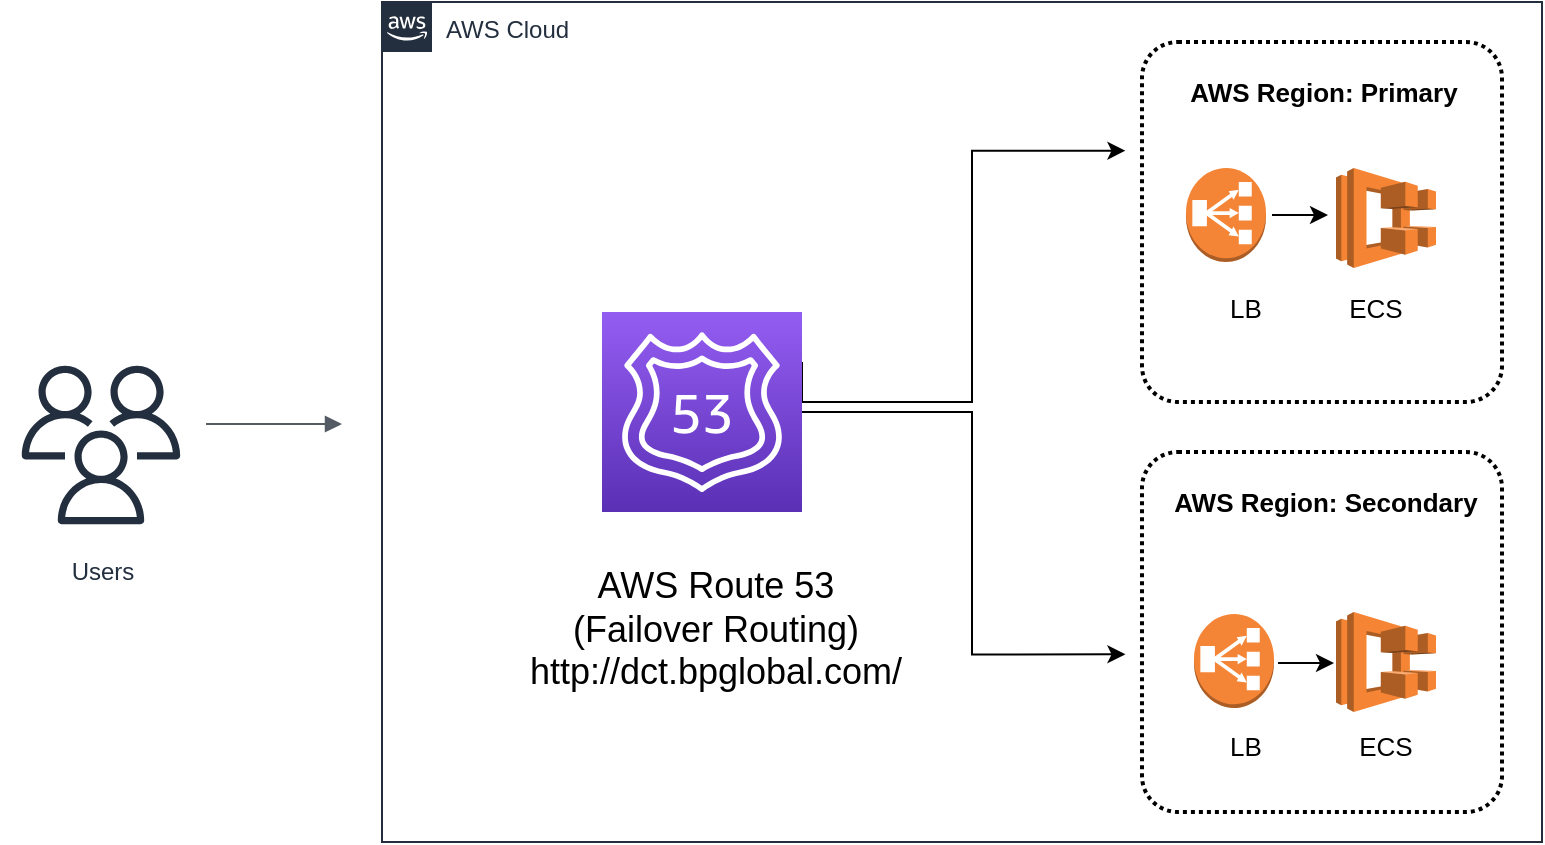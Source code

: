 <mxfile version="20.5.1" type="github">
  <diagram id="gPNRDXiM7bIUu6Y5zwWl" name="Page-1">
    <mxGraphModel dx="910" dy="631" grid="1" gridSize="10" guides="1" tooltips="1" connect="1" arrows="1" fold="1" page="1" pageScale="1" pageWidth="850" pageHeight="1100" math="0" shadow="0">
      <root>
        <mxCell id="0" />
        <mxCell id="1" parent="0" />
        <mxCell id="QKkspK9GR69PJJiekyRh-2" value="" style="rounded=1;arcSize=10;dashed=1;fillColor=none;gradientColor=none;dashPattern=1 1;strokeWidth=2;" vertex="1" parent="1">
          <mxGeometry x="590" y="250" width="180" height="180" as="geometry" />
        </mxCell>
        <mxCell id="QKkspK9GR69PJJiekyRh-3" value="" style="rounded=1;arcSize=10;dashed=1;fillColor=none;gradientColor=none;dashPattern=1 1;strokeWidth=2;" vertex="1" parent="1">
          <mxGeometry x="590" y="455" width="180" height="180" as="geometry" />
        </mxCell>
        <mxCell id="QKkspK9GR69PJJiekyRh-27" style="edgeStyle=orthogonalEdgeStyle;rounded=0;orthogonalLoop=1;jettySize=auto;html=1;exitX=1;exitY=0.25;exitDx=0;exitDy=0;exitPerimeter=0;entryX=-0.046;entryY=0.302;entryDx=0;entryDy=0;entryPerimeter=0;fontSize=13;" edge="1" parent="1" source="QKkspK9GR69PJJiekyRh-4" target="QKkspK9GR69PJJiekyRh-2">
          <mxGeometry relative="1" as="geometry">
            <Array as="points">
              <mxPoint x="420" y="430" />
              <mxPoint x="505" y="430" />
              <mxPoint x="505" y="304" />
            </Array>
          </mxGeometry>
        </mxCell>
        <mxCell id="QKkspK9GR69PJJiekyRh-29" style="edgeStyle=orthogonalEdgeStyle;rounded=0;orthogonalLoop=1;jettySize=auto;html=1;exitX=1;exitY=0.5;exitDx=0;exitDy=0;exitPerimeter=0;entryX=-0.046;entryY=0.562;entryDx=0;entryDy=0;entryPerimeter=0;fontSize=13;" edge="1" parent="1" source="QKkspK9GR69PJJiekyRh-4" target="QKkspK9GR69PJJiekyRh-3">
          <mxGeometry relative="1" as="geometry" />
        </mxCell>
        <mxCell id="QKkspK9GR69PJJiekyRh-4" value="" style="sketch=0;points=[[0,0,0],[0.25,0,0],[0.5,0,0],[0.75,0,0],[1,0,0],[0,1,0],[0.25,1,0],[0.5,1,0],[0.75,1,0],[1,1,0],[0,0.25,0],[0,0.5,0],[0,0.75,0],[1,0.25,0],[1,0.5,0],[1,0.75,0]];outlineConnect=0;fontColor=#232F3E;gradientColor=#945DF2;gradientDirection=north;fillColor=#5A30B5;strokeColor=#ffffff;dashed=0;verticalLabelPosition=bottom;verticalAlign=top;align=center;html=1;fontSize=12;fontStyle=0;aspect=fixed;shape=mxgraph.aws4.resourceIcon;resIcon=mxgraph.aws4.route_53;" vertex="1" parent="1">
          <mxGeometry x="320" y="385" width="100" height="100" as="geometry" />
        </mxCell>
        <mxCell id="QKkspK9GR69PJJiekyRh-5" value="Users" style="sketch=0;outlineConnect=0;fontColor=#232F3E;gradientColor=none;strokeColor=#232F3E;fillColor=#ffffff;dashed=0;verticalLabelPosition=bottom;verticalAlign=top;align=center;html=1;fontSize=12;fontStyle=0;aspect=fixed;shape=mxgraph.aws4.resourceIcon;resIcon=mxgraph.aws4.users;" vertex="1" parent="1">
          <mxGeometry x="20" y="402" width="99" height="99" as="geometry" />
        </mxCell>
        <mxCell id="QKkspK9GR69PJJiekyRh-7" value="" style="outlineConnect=0;dashed=0;verticalLabelPosition=bottom;verticalAlign=top;align=center;html=1;shape=mxgraph.aws3.ecs;fillColor=#F58534;gradientColor=none;" vertex="1" parent="1">
          <mxGeometry x="687" y="535" width="50" height="50" as="geometry" />
        </mxCell>
        <mxCell id="QKkspK9GR69PJJiekyRh-9" value="" style="outlineConnect=0;dashed=0;verticalLabelPosition=bottom;verticalAlign=top;align=center;html=1;shape=mxgraph.aws3.ecs;fillColor=#F58534;gradientColor=none;" vertex="1" parent="1">
          <mxGeometry x="687" y="313" width="50" height="50" as="geometry" />
        </mxCell>
        <mxCell id="QKkspK9GR69PJJiekyRh-37" style="edgeStyle=orthogonalEdgeStyle;rounded=0;orthogonalLoop=1;jettySize=auto;html=1;exitX=1;exitY=0.5;exitDx=0;exitDy=0;exitPerimeter=0;entryX=0.5;entryY=0.481;entryDx=0;entryDy=0;entryPerimeter=0;fontSize=13;" edge="1" parent="1">
          <mxGeometry relative="1" as="geometry">
            <mxPoint x="655" y="336.5" as="sourcePoint" />
            <mxPoint x="683" y="336.58" as="targetPoint" />
          </mxGeometry>
        </mxCell>
        <mxCell id="QKkspK9GR69PJJiekyRh-10" value="" style="outlineConnect=0;dashed=0;verticalLabelPosition=bottom;verticalAlign=top;align=center;html=1;shape=mxgraph.aws3.classic_load_balancer;fillColor=#F58536;gradientColor=none;" vertex="1" parent="1">
          <mxGeometry x="612" y="313" width="40" height="47" as="geometry" />
        </mxCell>
        <mxCell id="QKkspK9GR69PJJiekyRh-11" value="" style="outlineConnect=0;dashed=0;verticalLabelPosition=bottom;verticalAlign=top;align=center;html=1;shape=mxgraph.aws3.classic_load_balancer;fillColor=#F58536;gradientColor=none;" vertex="1" parent="1">
          <mxGeometry x="616" y="536" width="40" height="47" as="geometry" />
        </mxCell>
        <mxCell id="QKkspK9GR69PJJiekyRh-13" value="" style="edgeStyle=orthogonalEdgeStyle;html=1;endArrow=block;elbow=vertical;startArrow=none;endFill=1;strokeColor=#545B64;rounded=0;" edge="1" parent="1">
          <mxGeometry width="100" relative="1" as="geometry">
            <mxPoint x="122" y="441" as="sourcePoint" />
            <mxPoint x="190" y="441" as="targetPoint" />
          </mxGeometry>
        </mxCell>
        <mxCell id="QKkspK9GR69PJJiekyRh-14" value="&lt;font style=&quot;font-size: 18px;&quot;&gt;AWS Route 53&lt;br&gt;(Failover Routing)&lt;br&gt;http://dct.bpglobal.com/&lt;br&gt;&lt;/font&gt;" style="text;html=1;strokeColor=none;fillColor=none;align=center;verticalAlign=middle;whiteSpace=wrap;rounded=0;" vertex="1" parent="1">
          <mxGeometry x="227" y="501" width="300" height="86" as="geometry" />
        </mxCell>
        <mxCell id="QKkspK9GR69PJJiekyRh-15" value="&lt;font style=&quot;font-size: 13px;&quot;&gt;AWS Region: Primary&lt;/font&gt;" style="text;html=1;strokeColor=none;fillColor=none;align=center;verticalAlign=middle;whiteSpace=wrap;rounded=0;fontSize=13;fontStyle=1" vertex="1" parent="1">
          <mxGeometry x="602" y="260" width="158" height="30" as="geometry" />
        </mxCell>
        <mxCell id="QKkspK9GR69PJJiekyRh-16" value="&lt;font style=&quot;font-size: 13px;&quot;&gt;AWS Region: Secondary&lt;/font&gt;" style="text;html=1;strokeColor=none;fillColor=none;align=center;verticalAlign=middle;whiteSpace=wrap;rounded=0;fontSize=13;fontStyle=1" vertex="1" parent="1">
          <mxGeometry x="603" y="465" width="158" height="30" as="geometry" />
        </mxCell>
        <mxCell id="QKkspK9GR69PJJiekyRh-31" value="ECS" style="text;html=1;strokeColor=none;fillColor=none;align=center;verticalAlign=middle;whiteSpace=wrap;rounded=0;fontSize=13;" vertex="1" parent="1">
          <mxGeometry x="677" y="368" width="60" height="30" as="geometry" />
        </mxCell>
        <mxCell id="QKkspK9GR69PJJiekyRh-32" value="ECS" style="text;html=1;strokeColor=none;fillColor=none;align=center;verticalAlign=middle;whiteSpace=wrap;rounded=0;fontSize=13;" vertex="1" parent="1">
          <mxGeometry x="682" y="587" width="60" height="30" as="geometry" />
        </mxCell>
        <mxCell id="QKkspK9GR69PJJiekyRh-33" value="LB" style="text;html=1;strokeColor=none;fillColor=none;align=center;verticalAlign=middle;whiteSpace=wrap;rounded=0;fontSize=13;" vertex="1" parent="1">
          <mxGeometry x="612" y="368" width="60" height="30" as="geometry" />
        </mxCell>
        <mxCell id="QKkspK9GR69PJJiekyRh-34" value="LB" style="text;html=1;strokeColor=none;fillColor=none;align=center;verticalAlign=middle;whiteSpace=wrap;rounded=0;fontSize=13;" vertex="1" parent="1">
          <mxGeometry x="612" y="587" width="60" height="30" as="geometry" />
        </mxCell>
        <mxCell id="QKkspK9GR69PJJiekyRh-38" style="edgeStyle=orthogonalEdgeStyle;rounded=0;orthogonalLoop=1;jettySize=auto;html=1;exitX=1;exitY=0.5;exitDx=0;exitDy=0;exitPerimeter=0;entryX=0.5;entryY=0.481;entryDx=0;entryDy=0;entryPerimeter=0;fontSize=13;" edge="1" parent="1">
          <mxGeometry relative="1" as="geometry">
            <mxPoint x="658" y="560.5" as="sourcePoint" />
            <mxPoint x="686" y="560.58" as="targetPoint" />
          </mxGeometry>
        </mxCell>
        <mxCell id="QKkspK9GR69PJJiekyRh-39" value="AWS Cloud" style="points=[[0,0],[0.25,0],[0.5,0],[0.75,0],[1,0],[1,0.25],[1,0.5],[1,0.75],[1,1],[0.75,1],[0.5,1],[0.25,1],[0,1],[0,0.75],[0,0.5],[0,0.25]];outlineConnect=0;gradientColor=none;html=1;whiteSpace=wrap;fontSize=12;fontStyle=0;container=1;pointerEvents=0;collapsible=0;recursiveResize=0;shape=mxgraph.aws4.group;grIcon=mxgraph.aws4.group_aws_cloud_alt;strokeColor=#232F3E;fillColor=none;verticalAlign=top;align=left;spacingLeft=30;fontColor=#232F3E;dashed=0;" vertex="1" parent="1">
          <mxGeometry x="210" y="230" width="580" height="420" as="geometry" />
        </mxCell>
      </root>
    </mxGraphModel>
  </diagram>
</mxfile>
